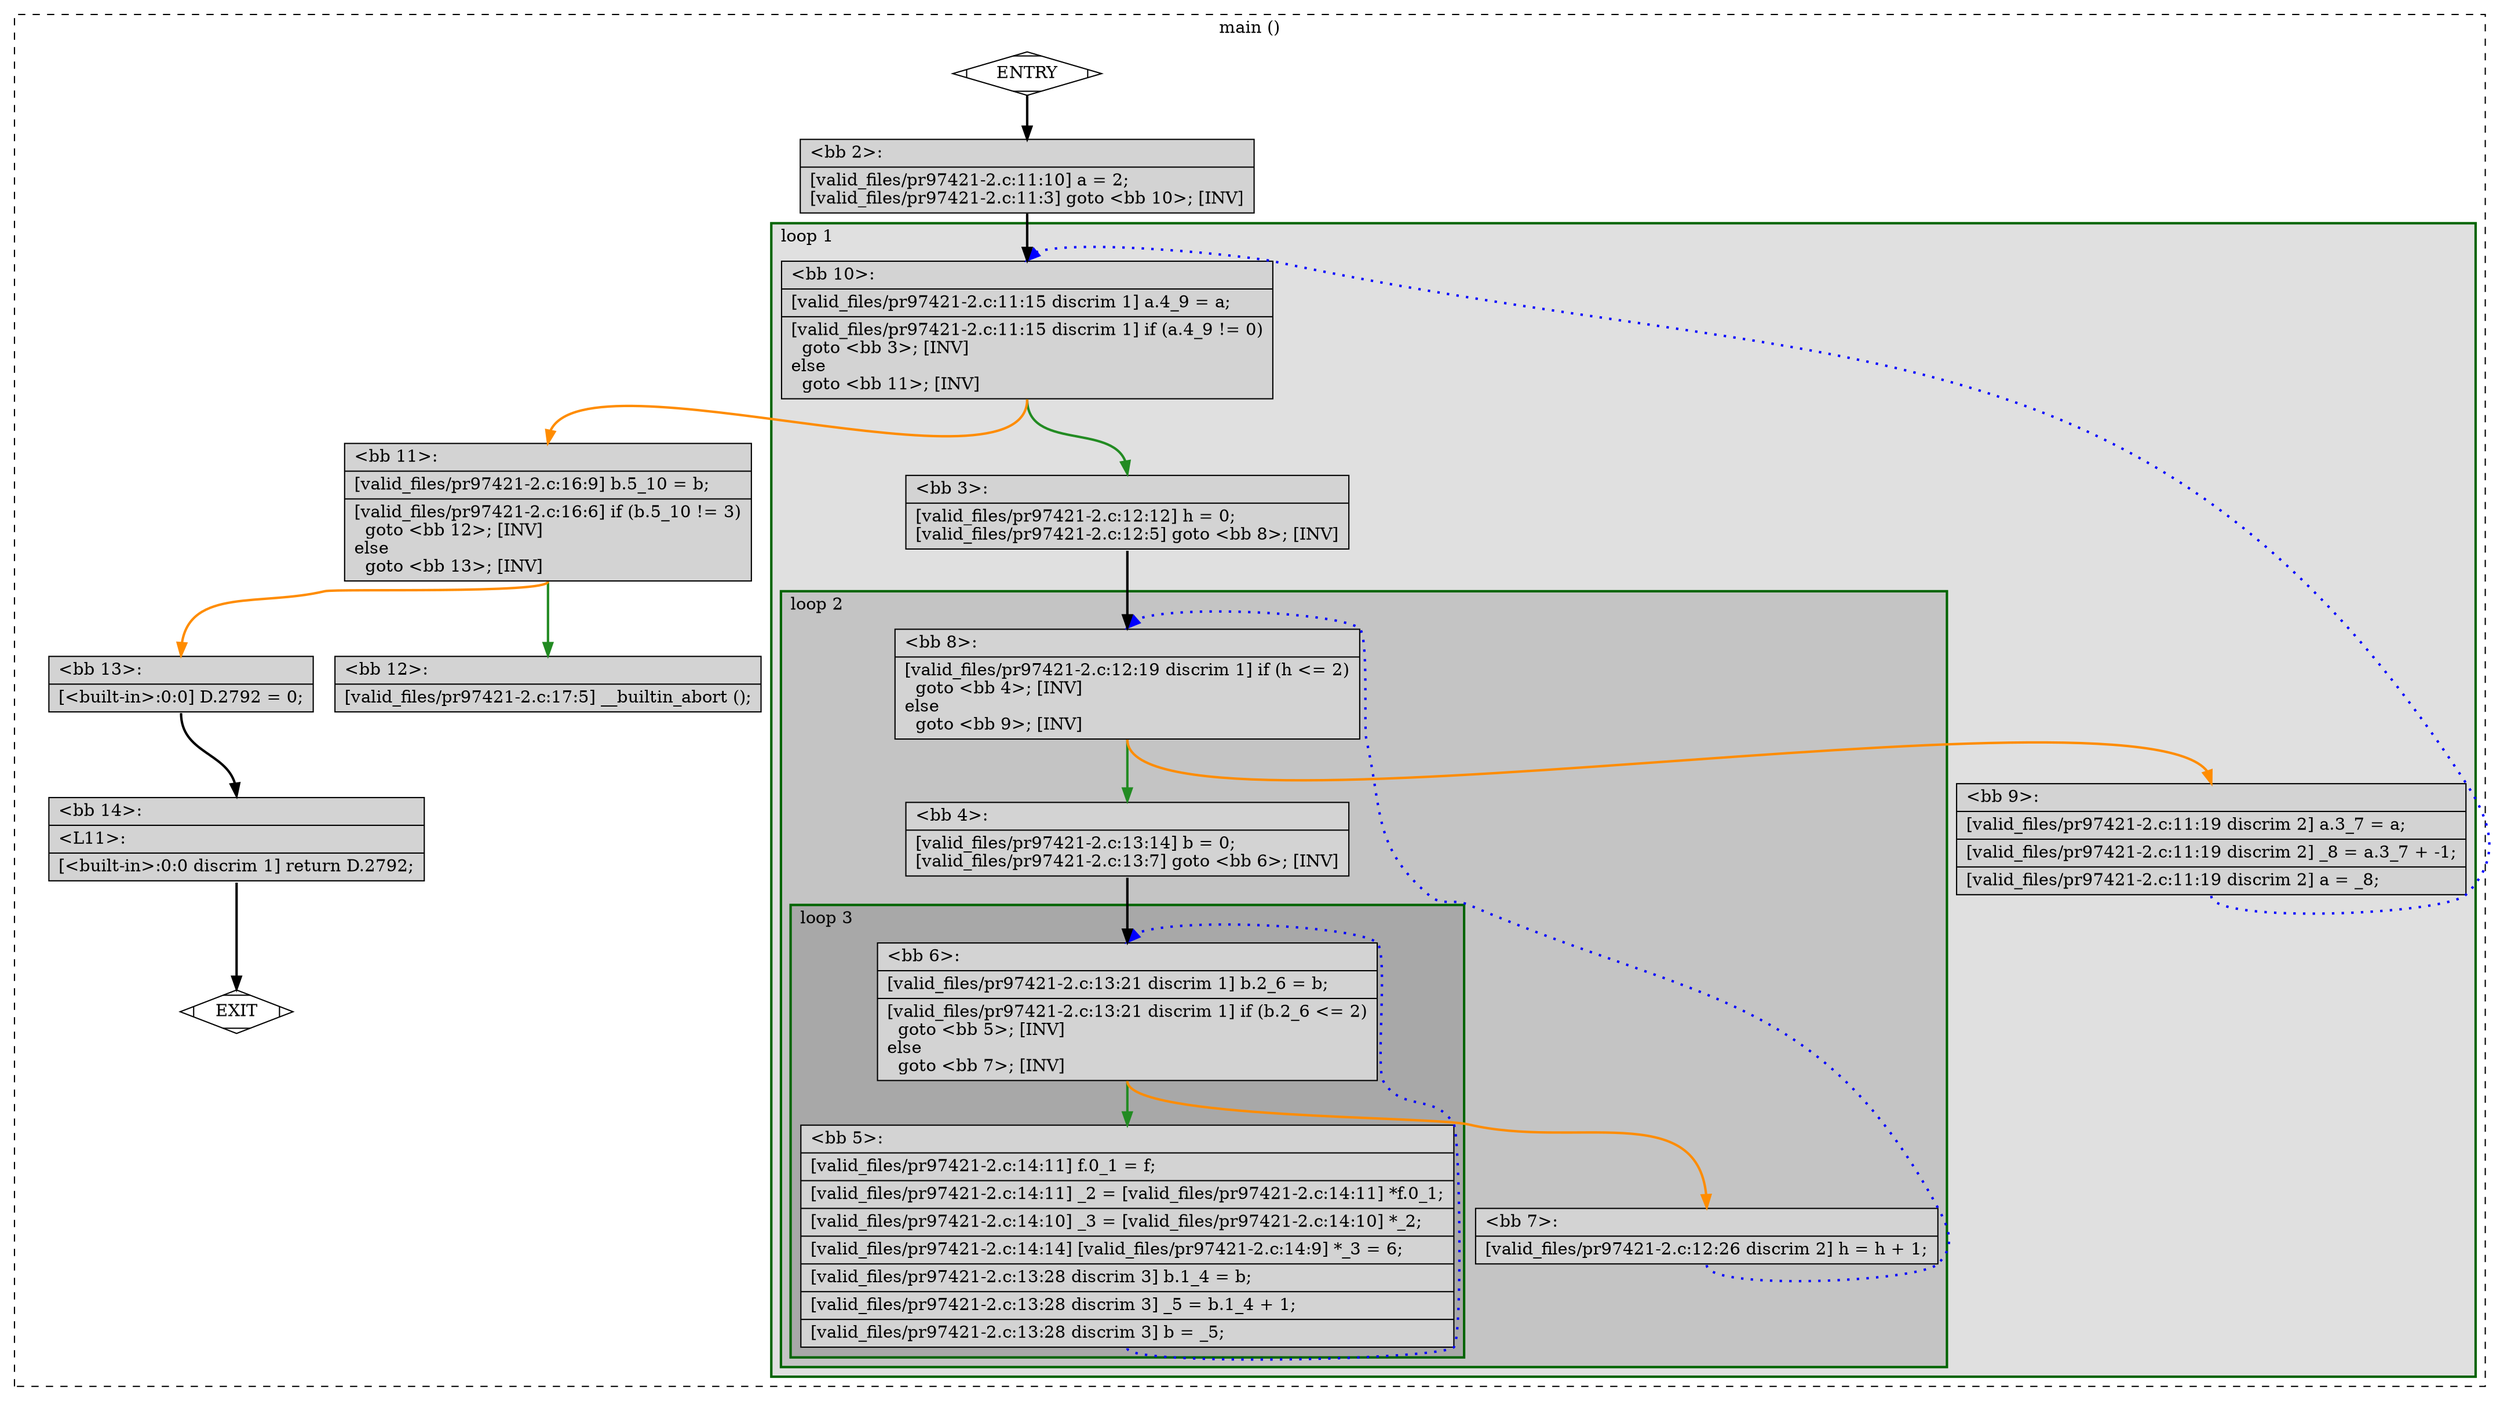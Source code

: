 digraph "a-pr97421-2.c.015t.cfg" {
overlap=false;
subgraph "cluster_main" {
	style="dashed";
	color="black";
	label="main ()";
	subgraph cluster_0_1 {
	style="filled";
	color="darkgreen";
	fillcolor="grey88";
	label="loop 1";
	labeljust=l;
	penwidth=2;
	subgraph cluster_0_2 {
	style="filled";
	color="darkgreen";
	fillcolor="grey77";
	label="loop 2";
	labeljust=l;
	penwidth=2;
	subgraph cluster_0_3 {
	style="filled";
	color="darkgreen";
	fillcolor="grey66";
	label="loop 3";
	labeljust=l;
	penwidth=2;
	fn_0_basic_block_6 [shape=record,style=filled,fillcolor=lightgrey,label="{\<bb\ 6\>:\l\
|[valid_files/pr97421-2.c:13:21\ discrim\ 1]\ b.2_6\ =\ b;\l\
|[valid_files/pr97421-2.c:13:21\ discrim\ 1]\ if\ (b.2_6\ \<=\ 2)\l\
\ \ goto\ \<bb\ 5\>;\ [INV]\l\
else\l\
\ \ goto\ \<bb\ 7\>;\ [INV]\l\
}"];

	fn_0_basic_block_5 [shape=record,style=filled,fillcolor=lightgrey,label="{\<bb\ 5\>:\l\
|[valid_files/pr97421-2.c:14:11]\ f.0_1\ =\ f;\l\
|[valid_files/pr97421-2.c:14:11]\ _2\ =\ [valid_files/pr97421-2.c:14:11]\ *f.0_1;\l\
|[valid_files/pr97421-2.c:14:10]\ _3\ =\ [valid_files/pr97421-2.c:14:10]\ *_2;\l\
|[valid_files/pr97421-2.c:14:14]\ [valid_files/pr97421-2.c:14:9]\ *_3\ =\ 6;\l\
|[valid_files/pr97421-2.c:13:28\ discrim\ 3]\ b.1_4\ =\ b;\l\
|[valid_files/pr97421-2.c:13:28\ discrim\ 3]\ _5\ =\ b.1_4\ +\ 1;\l\
|[valid_files/pr97421-2.c:13:28\ discrim\ 3]\ b\ =\ _5;\l\
}"];

	}
	fn_0_basic_block_8 [shape=record,style=filled,fillcolor=lightgrey,label="{\<bb\ 8\>:\l\
|[valid_files/pr97421-2.c:12:19\ discrim\ 1]\ if\ (h\ \<=\ 2)\l\
\ \ goto\ \<bb\ 4\>;\ [INV]\l\
else\l\
\ \ goto\ \<bb\ 9\>;\ [INV]\l\
}"];

	fn_0_basic_block_4 [shape=record,style=filled,fillcolor=lightgrey,label="{\<bb\ 4\>:\l\
|[valid_files/pr97421-2.c:13:14]\ b\ =\ 0;\l\
[valid_files/pr97421-2.c:13:7]\ goto\ \<bb\ 6\>;\ [INV]\l\
}"];

	fn_0_basic_block_7 [shape=record,style=filled,fillcolor=lightgrey,label="{\<bb\ 7\>:\l\
|[valid_files/pr97421-2.c:12:26\ discrim\ 2]\ h\ =\ h\ +\ 1;\l\
}"];

	}
	fn_0_basic_block_10 [shape=record,style=filled,fillcolor=lightgrey,label="{\<bb\ 10\>:\l\
|[valid_files/pr97421-2.c:11:15\ discrim\ 1]\ a.4_9\ =\ a;\l\
|[valid_files/pr97421-2.c:11:15\ discrim\ 1]\ if\ (a.4_9\ !=\ 0)\l\
\ \ goto\ \<bb\ 3\>;\ [INV]\l\
else\l\
\ \ goto\ \<bb\ 11\>;\ [INV]\l\
}"];

	fn_0_basic_block_3 [shape=record,style=filled,fillcolor=lightgrey,label="{\<bb\ 3\>:\l\
|[valid_files/pr97421-2.c:12:12]\ h\ =\ 0;\l\
[valid_files/pr97421-2.c:12:5]\ goto\ \<bb\ 8\>;\ [INV]\l\
}"];

	fn_0_basic_block_9 [shape=record,style=filled,fillcolor=lightgrey,label="{\<bb\ 9\>:\l\
|[valid_files/pr97421-2.c:11:19\ discrim\ 2]\ a.3_7\ =\ a;\l\
|[valid_files/pr97421-2.c:11:19\ discrim\ 2]\ _8\ =\ a.3_7\ +\ -1;\l\
|[valid_files/pr97421-2.c:11:19\ discrim\ 2]\ a\ =\ _8;\l\
}"];

	}
	fn_0_basic_block_0 [shape=Mdiamond,style=filled,fillcolor=white,label="ENTRY"];

	fn_0_basic_block_1 [shape=Mdiamond,style=filled,fillcolor=white,label="EXIT"];

	fn_0_basic_block_2 [shape=record,style=filled,fillcolor=lightgrey,label="{\<bb\ 2\>:\l\
|[valid_files/pr97421-2.c:11:10]\ a\ =\ 2;\l\
[valid_files/pr97421-2.c:11:3]\ goto\ \<bb\ 10\>;\ [INV]\l\
}"];

	fn_0_basic_block_11 [shape=record,style=filled,fillcolor=lightgrey,label="{\<bb\ 11\>:\l\
|[valid_files/pr97421-2.c:16:9]\ b.5_10\ =\ b;\l\
|[valid_files/pr97421-2.c:16:6]\ if\ (b.5_10\ !=\ 3)\l\
\ \ goto\ \<bb\ 12\>;\ [INV]\l\
else\l\
\ \ goto\ \<bb\ 13\>;\ [INV]\l\
}"];

	fn_0_basic_block_12 [shape=record,style=filled,fillcolor=lightgrey,label="{\<bb\ 12\>:\l\
|[valid_files/pr97421-2.c:17:5]\ __builtin_abort\ ();\l\
}"];

	fn_0_basic_block_13 [shape=record,style=filled,fillcolor=lightgrey,label="{\<bb\ 13\>:\l\
|[\<built-in\>:0:0]\ D.2792\ =\ 0;\l\
}"];

	fn_0_basic_block_14 [shape=record,style=filled,fillcolor=lightgrey,label="{\<bb\ 14\>:\l\
|\<L11\>:\l\
|[\<built-in\>:0:0\ discrim\ 1]\ return\ D.2792;\l\
}"];

	fn_0_basic_block_0:s -> fn_0_basic_block_2:n [style="solid,bold",color=black,weight=100,constraint=true];
	fn_0_basic_block_2:s -> fn_0_basic_block_10:n [style="solid,bold",color=black,weight=100,constraint=true];
	fn_0_basic_block_3:s -> fn_0_basic_block_8:n [style="solid,bold",color=black,weight=100,constraint=true];
	fn_0_basic_block_4:s -> fn_0_basic_block_6:n [style="solid,bold",color=black,weight=100,constraint=true];
	fn_0_basic_block_5:s -> fn_0_basic_block_6:n [style="dotted,bold",color=blue,weight=10,constraint=false];
	fn_0_basic_block_6:s -> fn_0_basic_block_5:n [style="solid,bold",color=forestgreen,weight=10,constraint=true];
	fn_0_basic_block_6:s -> fn_0_basic_block_7:n [style="solid,bold",color=darkorange,weight=10,constraint=true];
	fn_0_basic_block_7:s -> fn_0_basic_block_8:n [style="dotted,bold",color=blue,weight=10,constraint=false];
	fn_0_basic_block_8:s -> fn_0_basic_block_4:n [style="solid,bold",color=forestgreen,weight=10,constraint=true];
	fn_0_basic_block_8:s -> fn_0_basic_block_9:n [style="solid,bold",color=darkorange,weight=10,constraint=true];
	fn_0_basic_block_9:s -> fn_0_basic_block_10:n [style="dotted,bold",color=blue,weight=10,constraint=false];
	fn_0_basic_block_10:s -> fn_0_basic_block_3:n [style="solid,bold",color=forestgreen,weight=10,constraint=true];
	fn_0_basic_block_10:s -> fn_0_basic_block_11:n [style="solid,bold",color=darkorange,weight=10,constraint=true];
	fn_0_basic_block_11:s -> fn_0_basic_block_12:n [style="solid,bold",color=forestgreen,weight=10,constraint=true];
	fn_0_basic_block_11:s -> fn_0_basic_block_13:n [style="solid,bold",color=darkorange,weight=10,constraint=true];
	fn_0_basic_block_13:s -> fn_0_basic_block_14:n [style="solid,bold",color=black,weight=100,constraint=true];
	fn_0_basic_block_14:s -> fn_0_basic_block_1:n [style="solid,bold",color=black,weight=10,constraint=true];
	fn_0_basic_block_0:s -> fn_0_basic_block_1:n [style="invis",constraint=true];
}
}
